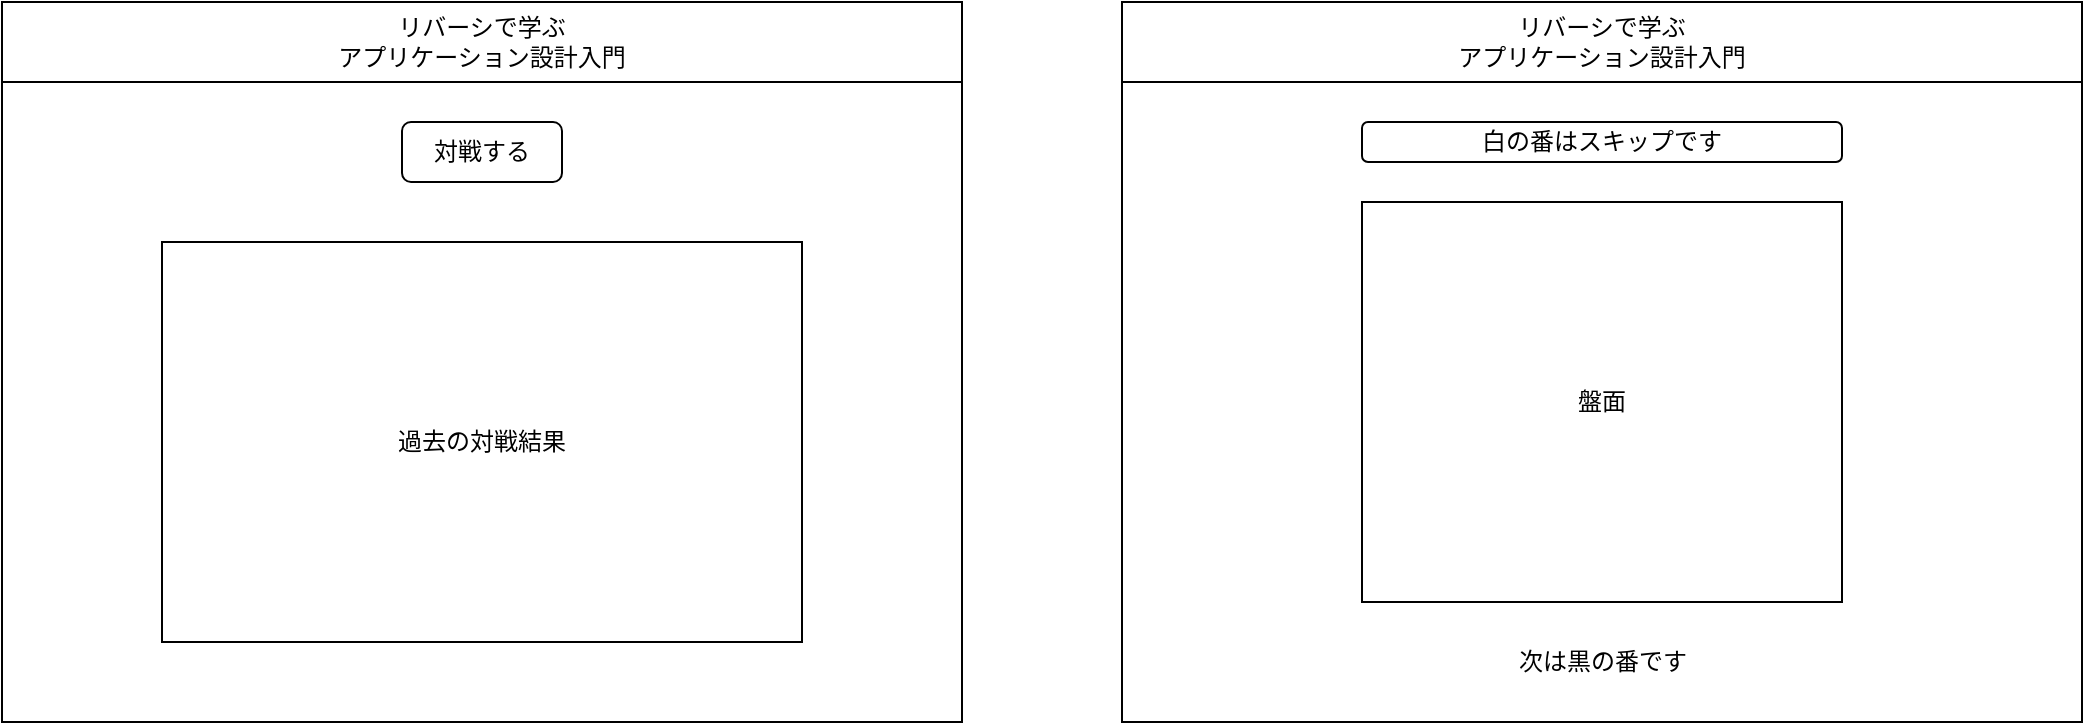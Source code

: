 <mxfile>
    <diagram id="uszXoUtOeSDrkuwmEiRa" name="ページ1">
        <mxGraphModel dx="958" dy="674" grid="1" gridSize="10" guides="1" tooltips="1" connect="1" arrows="1" fold="1" page="1" pageScale="1" pageWidth="827" pageHeight="1169" math="0" shadow="0">
            <root>
                <mxCell id="0"/>
                <mxCell id="1" parent="0"/>
                <mxCell id="2" value="" style="rounded=0;whiteSpace=wrap;html=1;fillColor=none;" parent="1" vertex="1">
                    <mxGeometry x="80" y="80" width="480" height="360" as="geometry"/>
                </mxCell>
                <mxCell id="3" value="リバーシで学ぶ&lt;br&gt;アプリケーション設計入門" style="rounded=0;whiteSpace=wrap;html=1;fillColor=none;" parent="1" vertex="1">
                    <mxGeometry x="80" y="80" width="480" height="40" as="geometry"/>
                </mxCell>
                <mxCell id="6" value="対戦する" style="rounded=1;whiteSpace=wrap;html=1;fillColor=none;" parent="1" vertex="1">
                    <mxGeometry x="280" y="140" width="80" height="30" as="geometry"/>
                </mxCell>
                <mxCell id="7" value="過去の対戦結果" style="rounded=0;whiteSpace=wrap;html=1;fillColor=none;" parent="1" vertex="1">
                    <mxGeometry x="160" y="200" width="320" height="200" as="geometry"/>
                </mxCell>
                <mxCell id="8" value="" style="rounded=0;whiteSpace=wrap;html=1;fillColor=none;" parent="1" vertex="1">
                    <mxGeometry x="640" y="80" width="480" height="360" as="geometry"/>
                </mxCell>
                <mxCell id="9" value="リバーシで学ぶ&lt;br&gt;アプリケーション設計入門" style="rounded=0;whiteSpace=wrap;html=1;fillColor=none;" parent="1" vertex="1">
                    <mxGeometry x="640" y="80" width="480" height="40" as="geometry"/>
                </mxCell>
                <mxCell id="10" value="白の番はスキップです" style="rounded=1;whiteSpace=wrap;html=1;fillColor=none;" parent="1" vertex="1">
                    <mxGeometry x="760" y="140" width="240" height="20" as="geometry"/>
                </mxCell>
                <mxCell id="11" value="盤面" style="rounded=0;whiteSpace=wrap;html=1;fillColor=none;" parent="1" vertex="1">
                    <mxGeometry x="760" y="180" width="240" height="200" as="geometry"/>
                </mxCell>
                <mxCell id="13" value="次は黒の番です" style="text;html=1;align=center;verticalAlign=middle;resizable=0;points=[];autosize=1;strokeColor=none;fillColor=none;" parent="1" vertex="1">
                    <mxGeometry x="830" y="400" width="100" height="20" as="geometry"/>
                </mxCell>
            </root>
        </mxGraphModel>
    </diagram>
</mxfile>